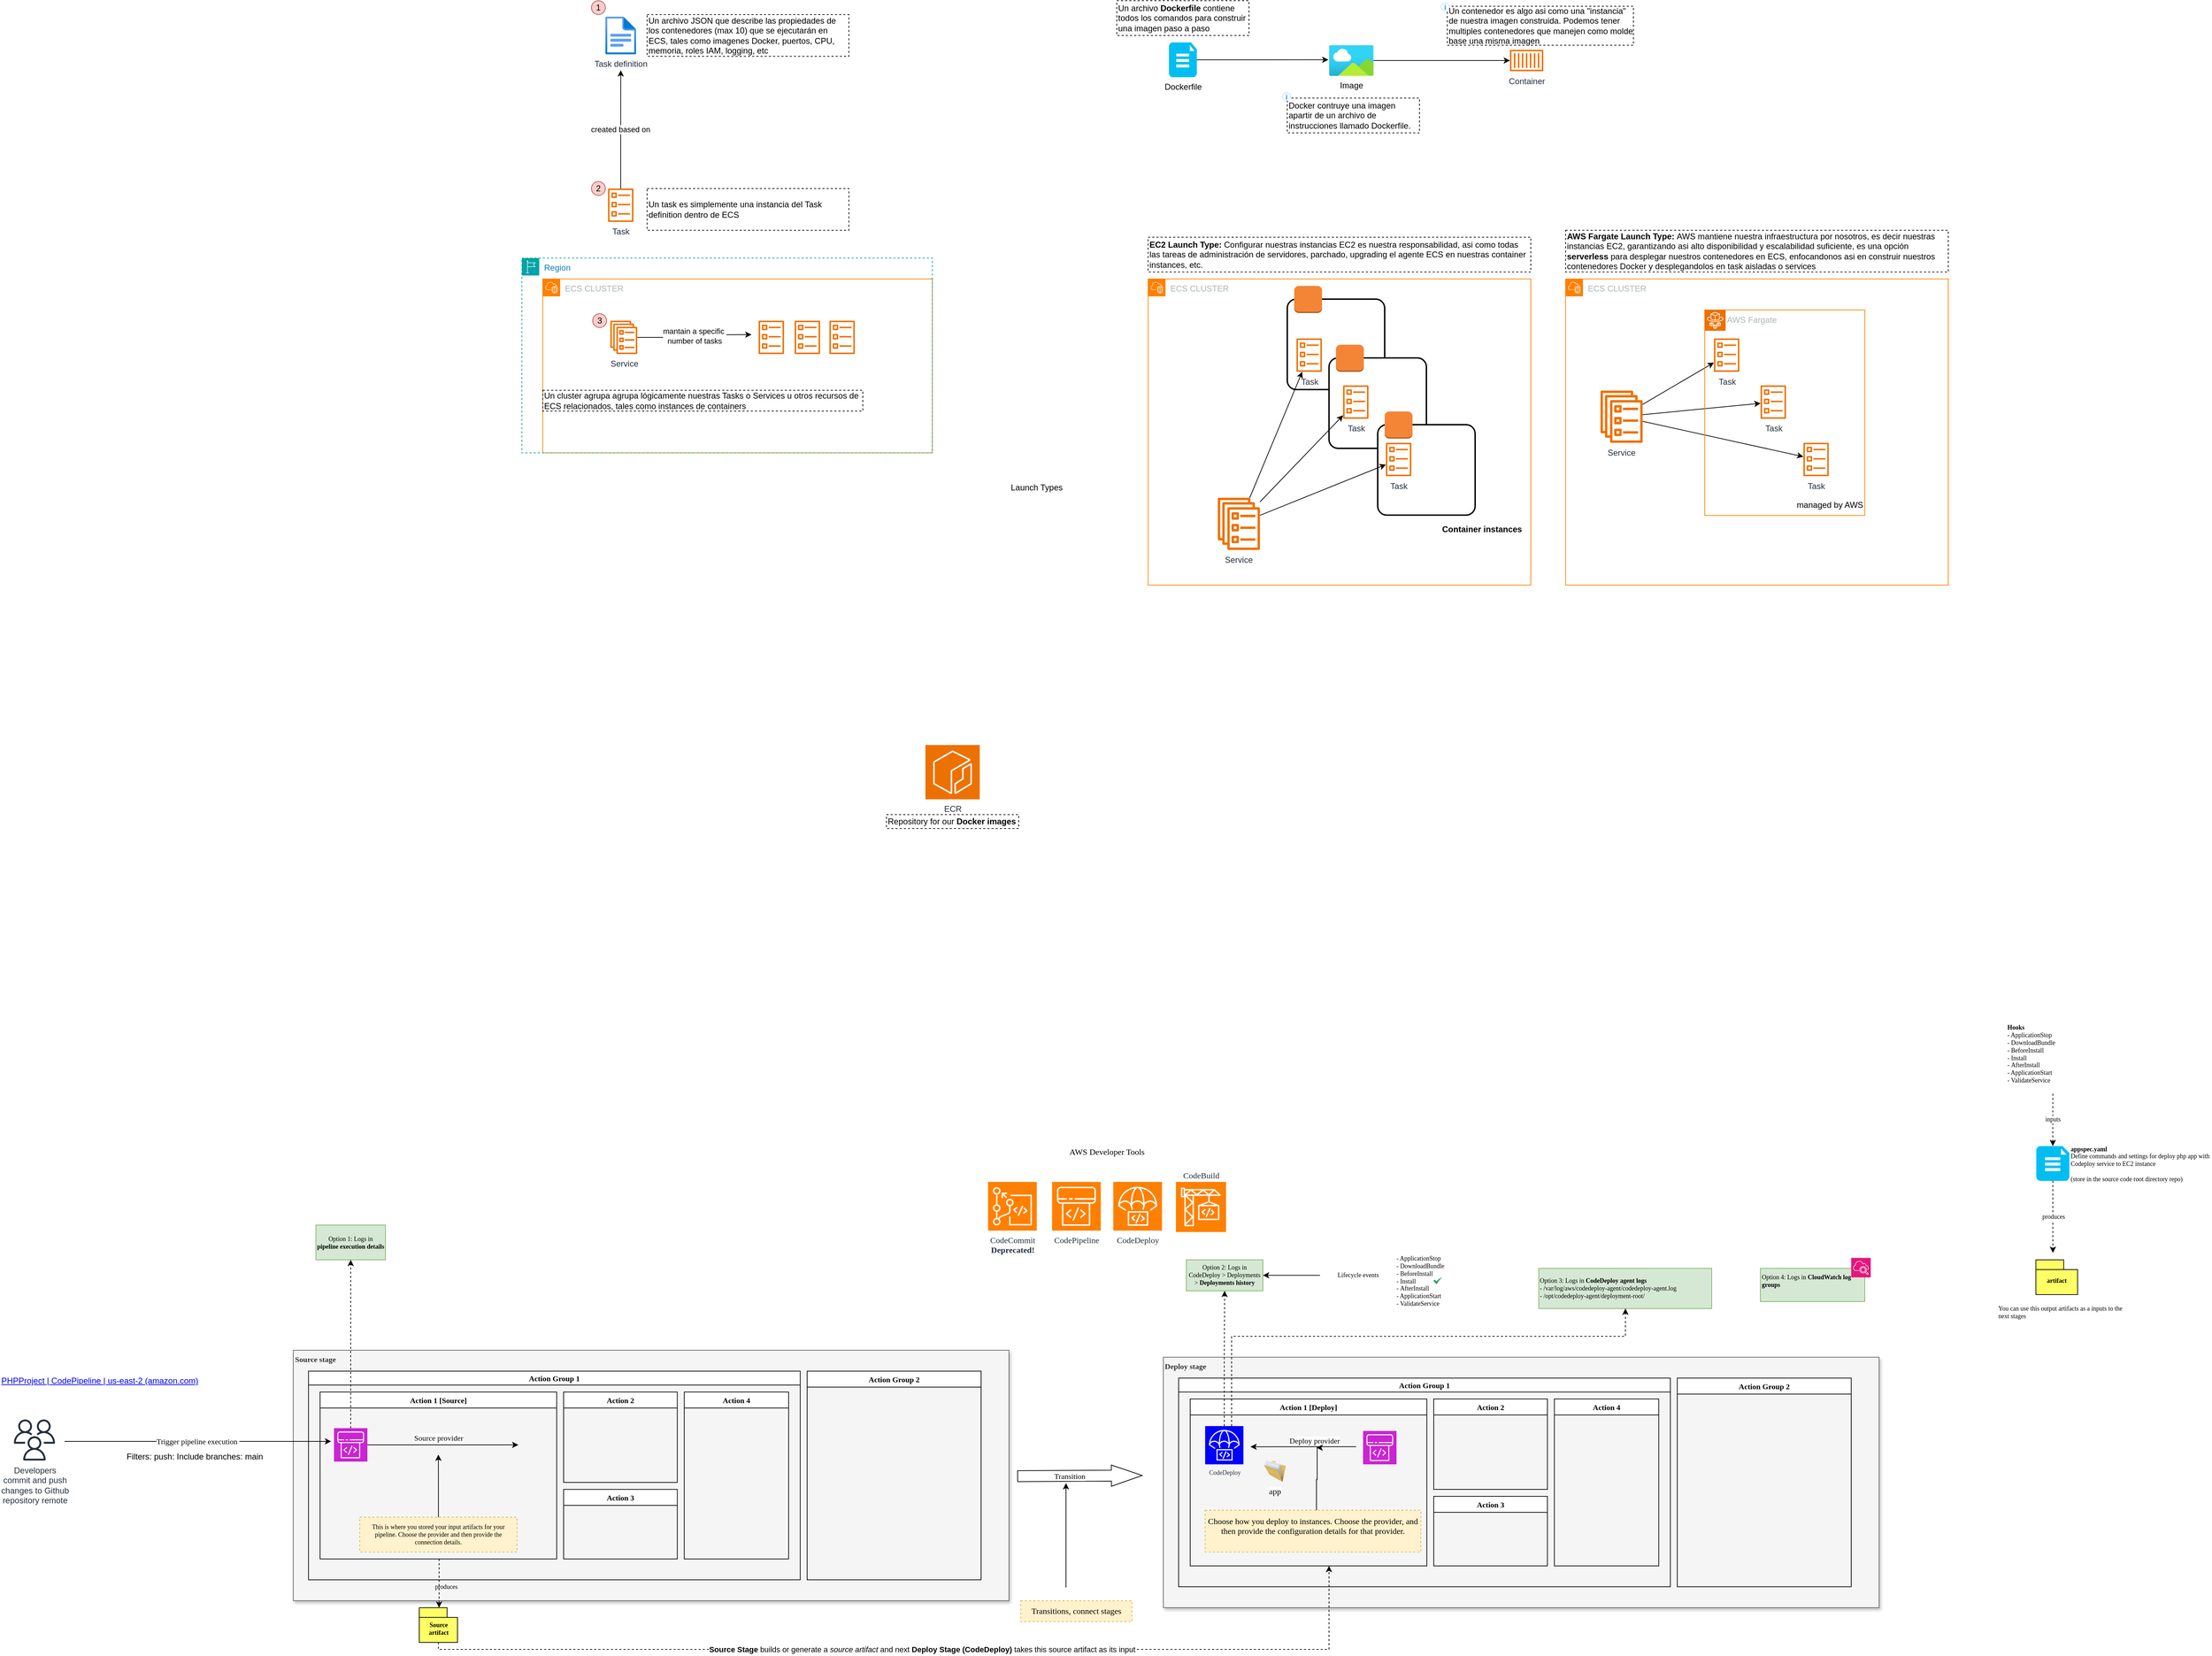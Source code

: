 <mxfile version="24.7.17">
  <diagram name="Page-1" id="g8BFMvQkJYYf2HMKxNgg">
    <mxGraphModel dx="4207" dy="1270" grid="1" gridSize="10" guides="1" tooltips="1" connect="1" arrows="1" fold="1" page="1" pageScale="1" pageWidth="850" pageHeight="1100" math="0" shadow="0">
      <root>
        <mxCell id="0" />
        <mxCell id="1" parent="0" />
        <mxCell id="euQZXy2oWvaSn2GUDJ0l-6" value="created based on&amp;nbsp;" style="edgeStyle=orthogonalEdgeStyle;rounded=0;orthogonalLoop=1;jettySize=auto;html=1;" parent="1" source="euQZXy2oWvaSn2GUDJ0l-1" edge="1">
          <mxGeometry relative="1" as="geometry">
            <mxPoint x="102.11" y="140" as="targetPoint" />
          </mxGeometry>
        </mxCell>
        <mxCell id="euQZXy2oWvaSn2GUDJ0l-1" value="Task" style="sketch=0;outlineConnect=0;fontColor=#232F3E;gradientColor=none;fillColor=#ED7100;strokeColor=none;dashed=0;verticalLabelPosition=bottom;verticalAlign=top;align=center;html=1;fontSize=12;fontStyle=0;aspect=fixed;pointerEvents=1;shape=mxgraph.aws4.ecs_task;" parent="1" vertex="1">
          <mxGeometry x="83.61" y="310" width="37" height="48" as="geometry" />
        </mxCell>
        <mxCell id="euQZXy2oWvaSn2GUDJ0l-2" value="1" style="ellipse;whiteSpace=wrap;html=1;aspect=fixed;fillColor=#f8cecc;strokeColor=#b85450;" parent="1" vertex="1">
          <mxGeometry x="60" y="40" width="20" height="20" as="geometry" />
        </mxCell>
        <mxCell id="euQZXy2oWvaSn2GUDJ0l-4" value="Un archivo JSON que describe las propiedades de los contenedores (max 10) que se ejecutarán en ECS, tales como imagenes Docker, puertos, CPU, memoria, roles IAM, logging, etc" style="text;html=1;align=left;verticalAlign=middle;whiteSpace=wrap;rounded=0;strokeColor=default;dashed=1;" parent="1" vertex="1">
          <mxGeometry x="140" y="60" width="290" height="60" as="geometry" />
        </mxCell>
        <mxCell id="euQZXy2oWvaSn2GUDJ0l-5" value="&lt;span style=&quot;color: rgb(35, 47, 62); background-color: rgb(251, 251, 251);&quot;&gt;Task definition&lt;/span&gt;" style="image;aspect=fixed;html=1;points=[];align=center;fontSize=12;image=img/lib/azure2/general/File.svg;" parent="1" vertex="1">
          <mxGeometry x="80" y="62.75" width="44.23" height="54.5" as="geometry" />
        </mxCell>
        <mxCell id="euQZXy2oWvaSn2GUDJ0l-7" value="Un task es simplemente una instancia del Task definition dentro de ECS" style="text;html=1;align=left;verticalAlign=middle;whiteSpace=wrap;rounded=0;strokeColor=default;dashed=1;" parent="1" vertex="1">
          <mxGeometry x="140" y="310" width="290" height="60" as="geometry" />
        </mxCell>
        <mxCell id="euQZXy2oWvaSn2GUDJ0l-8" value="2" style="ellipse;whiteSpace=wrap;html=1;aspect=fixed;fillColor=#f8cecc;strokeColor=#b85450;" parent="1" vertex="1">
          <mxGeometry x="60" y="300" width="20" height="20" as="geometry" />
        </mxCell>
        <mxCell id="euQZXy2oWvaSn2GUDJ0l-10" value="mantain a specific&amp;nbsp;&lt;div&gt;number of tasks&lt;/div&gt;" style="edgeStyle=orthogonalEdgeStyle;rounded=0;orthogonalLoop=1;jettySize=auto;html=1;" parent="1" source="euQZXy2oWvaSn2GUDJ0l-9" edge="1">
          <mxGeometry relative="1" as="geometry">
            <mxPoint x="290" y="520" as="targetPoint" />
          </mxGeometry>
        </mxCell>
        <mxCell id="euQZXy2oWvaSn2GUDJ0l-9" value="Service" style="sketch=0;outlineConnect=0;fontColor=#232F3E;gradientColor=none;fillColor=#ED7100;strokeColor=none;dashed=0;verticalLabelPosition=bottom;verticalAlign=top;align=center;html=1;fontSize=12;fontStyle=0;aspect=fixed;pointerEvents=1;shape=mxgraph.aws4.ecs_service;" parent="1" vertex="1">
          <mxGeometry x="87" y="500" width="39" height="48" as="geometry" />
        </mxCell>
        <mxCell id="euQZXy2oWvaSn2GUDJ0l-12" value="3" style="ellipse;whiteSpace=wrap;html=1;aspect=fixed;fillColor=#f8cecc;strokeColor=#b85450;" parent="1" vertex="1">
          <mxGeometry x="61.77" y="490" width="20" height="20" as="geometry" />
        </mxCell>
        <mxCell id="euQZXy2oWvaSn2GUDJ0l-13" value="" style="sketch=0;outlineConnect=0;fontColor=#232F3E;gradientColor=none;fillColor=#ED7100;strokeColor=none;dashed=0;verticalLabelPosition=bottom;verticalAlign=top;align=center;html=1;fontSize=12;fontStyle=0;aspect=fixed;pointerEvents=1;shape=mxgraph.aws4.ecs_task;" parent="1" vertex="1">
          <mxGeometry x="300" y="500" width="37" height="48" as="geometry" />
        </mxCell>
        <mxCell id="euQZXy2oWvaSn2GUDJ0l-14" value="" style="sketch=0;outlineConnect=0;fontColor=#232F3E;gradientColor=none;fillColor=#ED7100;strokeColor=none;dashed=0;verticalLabelPosition=bottom;verticalAlign=top;align=center;html=1;fontSize=12;fontStyle=0;aspect=fixed;pointerEvents=1;shape=mxgraph.aws4.ecs_task;" parent="1" vertex="1">
          <mxGeometry x="351.77" y="500" width="37" height="48" as="geometry" />
        </mxCell>
        <mxCell id="euQZXy2oWvaSn2GUDJ0l-15" value="" style="sketch=0;outlineConnect=0;fontColor=#232F3E;gradientColor=none;fillColor=#ED7100;strokeColor=none;dashed=0;verticalLabelPosition=bottom;verticalAlign=top;align=center;html=1;fontSize=12;fontStyle=0;aspect=fixed;pointerEvents=1;shape=mxgraph.aws4.ecs_task;" parent="1" vertex="1">
          <mxGeometry x="401.77" y="500" width="37" height="48" as="geometry" />
        </mxCell>
        <mxCell id="euQZXy2oWvaSn2GUDJ0l-16" value="ECS CLUSTER" style="points=[[0,0],[0.25,0],[0.5,0],[0.75,0],[1,0],[1,0.25],[1,0.5],[1,0.75],[1,1],[0.75,1],[0.5,1],[0.25,1],[0,1],[0,0.75],[0,0.5],[0,0.25]];outlineConnect=0;gradientColor=none;html=1;whiteSpace=wrap;fontSize=12;fontStyle=0;container=1;pointerEvents=0;collapsible=0;recursiveResize=0;shape=mxgraph.aws4.group;grIcon=mxgraph.aws4.group_vpc2;strokeColor=#FF8000;fillColor=none;verticalAlign=top;align=left;spacingLeft=30;fontColor=#AAB7B8;dashed=0;" parent="1" vertex="1">
          <mxGeometry x="-10" y="440" width="560" height="250" as="geometry" />
        </mxCell>
        <mxCell id="euQZXy2oWvaSn2GUDJ0l-18" value="Region" style="points=[[0,0],[0.25,0],[0.5,0],[0.75,0],[1,0],[1,0.25],[1,0.5],[1,0.75],[1,1],[0.75,1],[0.5,1],[0.25,1],[0,1],[0,0.75],[0,0.5],[0,0.25]];outlineConnect=0;gradientColor=none;html=1;whiteSpace=wrap;fontSize=12;fontStyle=0;container=1;pointerEvents=0;collapsible=0;recursiveResize=0;shape=mxgraph.aws4.group;grIcon=mxgraph.aws4.group_region;strokeColor=#00A4A6;fillColor=none;verticalAlign=top;align=left;spacingLeft=30;fontColor=#147EBA;dashed=1;" parent="euQZXy2oWvaSn2GUDJ0l-16" vertex="1">
          <mxGeometry x="-30" y="-30" width="590" height="280" as="geometry" />
        </mxCell>
        <mxCell id="euQZXy2oWvaSn2GUDJ0l-17" value="Un cluster agrupa agrupa lógicamente nuestras Tasks o Services u otros recursos de ECS relacionados, tales como instances de containers&amp;nbsp;" style="text;html=1;align=left;verticalAlign=middle;whiteSpace=wrap;rounded=0;strokeColor=default;dashed=1;" parent="1" vertex="1">
          <mxGeometry x="-10" y="600" width="460" height="30" as="geometry" />
        </mxCell>
        <mxCell id="euQZXy2oWvaSn2GUDJ0l-19" value="Launch Types" style="text;html=1;align=center;verticalAlign=middle;whiteSpace=wrap;rounded=0;" parent="1" vertex="1">
          <mxGeometry x="660" y="730" width="80" height="20" as="geometry" />
        </mxCell>
        <mxCell id="euQZXy2oWvaSn2GUDJ0l-22" value="ECS CLUSTER" style="points=[[0,0],[0.25,0],[0.5,0],[0.75,0],[1,0],[1,0.25],[1,0.5],[1,0.75],[1,1],[0.75,1],[0.5,1],[0.25,1],[0,1],[0,0.75],[0,0.5],[0,0.25]];outlineConnect=0;gradientColor=none;html=1;whiteSpace=wrap;fontSize=12;fontStyle=0;container=1;pointerEvents=0;collapsible=0;recursiveResize=0;shape=mxgraph.aws4.group;grIcon=mxgraph.aws4.group_vpc2;strokeColor=#FF8000;fillColor=none;verticalAlign=top;align=left;spacingLeft=30;fontColor=#AAB7B8;dashed=0;" parent="1" vertex="1">
          <mxGeometry x="860" y="440" width="550" height="440" as="geometry" />
        </mxCell>
        <mxCell id="euQZXy2oWvaSn2GUDJ0l-24" value="Service" style="sketch=0;outlineConnect=0;fontColor=#232F3E;gradientColor=none;fillColor=#ED7100;strokeColor=none;dashed=0;verticalLabelPosition=bottom;verticalAlign=top;align=center;html=1;fontSize=12;fontStyle=0;aspect=fixed;pointerEvents=1;shape=mxgraph.aws4.ecs_service;" parent="euQZXy2oWvaSn2GUDJ0l-22" vertex="1">
          <mxGeometry x="100" y="314.5" width="60.94" height="75" as="geometry" />
        </mxCell>
        <mxCell id="euQZXy2oWvaSn2GUDJ0l-25" value="" style="rounded=1;arcSize=10;dashed=0;fillColor=default;gradientColor=none;strokeWidth=2;" parent="euQZXy2oWvaSn2GUDJ0l-22" vertex="1">
          <mxGeometry x="200" y="29" width="140" height="130" as="geometry" />
        </mxCell>
        <mxCell id="euQZXy2oWvaSn2GUDJ0l-26" value="" style="dashed=0;html=1;shape=mxgraph.aws3.instance;fillColor=#F58536;gradientColor=none;dashed=0;" parent="euQZXy2oWvaSn2GUDJ0l-22" vertex="1">
          <mxGeometry x="210" y="10" width="40" height="39" as="geometry" />
        </mxCell>
        <mxCell id="euQZXy2oWvaSn2GUDJ0l-27" value="Task" style="sketch=0;outlineConnect=0;fontColor=#232F3E;gradientColor=none;fillColor=#ED7100;strokeColor=none;dashed=0;verticalLabelPosition=bottom;verticalAlign=top;align=center;html=1;fontSize=12;fontStyle=0;aspect=fixed;pointerEvents=1;shape=mxgraph.aws4.ecs_task;" parent="euQZXy2oWvaSn2GUDJ0l-22" vertex="1">
          <mxGeometry x="213" y="85.5" width="37" height="48" as="geometry" />
        </mxCell>
        <mxCell id="euQZXy2oWvaSn2GUDJ0l-35" style="rounded=0;orthogonalLoop=1;jettySize=auto;html=1;" parent="euQZXy2oWvaSn2GUDJ0l-22" source="euQZXy2oWvaSn2GUDJ0l-24" target="euQZXy2oWvaSn2GUDJ0l-27" edge="1">
          <mxGeometry relative="1" as="geometry" />
        </mxCell>
        <mxCell id="euQZXy2oWvaSn2GUDJ0l-39" value="Container instances" style="text;html=1;align=center;verticalAlign=middle;whiteSpace=wrap;rounded=0;fontStyle=1" parent="euQZXy2oWvaSn2GUDJ0l-22" vertex="1">
          <mxGeometry x="415" y="350" width="130" height="20" as="geometry" />
        </mxCell>
        <mxCell id="euQZXy2oWvaSn2GUDJ0l-29" value="" style="rounded=1;arcSize=10;dashed=0;fillColor=default;gradientColor=none;strokeWidth=2;" parent="euQZXy2oWvaSn2GUDJ0l-22" vertex="1">
          <mxGeometry x="260" y="113.5" width="140" height="130" as="geometry" />
        </mxCell>
        <mxCell id="euQZXy2oWvaSn2GUDJ0l-30" value="" style="dashed=0;html=1;shape=mxgraph.aws3.instance;fillColor=#F58536;gradientColor=none;dashed=0;" parent="euQZXy2oWvaSn2GUDJ0l-22" vertex="1">
          <mxGeometry x="270" y="94.5" width="40" height="39" as="geometry" />
        </mxCell>
        <mxCell id="euQZXy2oWvaSn2GUDJ0l-31" value="Task" style="sketch=0;outlineConnect=0;fontColor=#232F3E;gradientColor=none;fillColor=#ED7100;strokeColor=none;dashed=0;verticalLabelPosition=bottom;verticalAlign=top;align=center;html=1;fontSize=12;fontStyle=0;aspect=fixed;pointerEvents=1;shape=mxgraph.aws4.ecs_task;" parent="euQZXy2oWvaSn2GUDJ0l-22" vertex="1">
          <mxGeometry x="280" y="153" width="37" height="48" as="geometry" />
        </mxCell>
        <mxCell id="euQZXy2oWvaSn2GUDJ0l-36" style="rounded=0;orthogonalLoop=1;jettySize=auto;html=1;" parent="euQZXy2oWvaSn2GUDJ0l-22" source="euQZXy2oWvaSn2GUDJ0l-24" target="euQZXy2oWvaSn2GUDJ0l-31" edge="1">
          <mxGeometry relative="1" as="geometry" />
        </mxCell>
        <mxCell id="euQZXy2oWvaSn2GUDJ0l-32" value="" style="rounded=1;arcSize=10;dashed=0;fillColor=default;gradientColor=none;strokeWidth=2;" parent="euQZXy2oWvaSn2GUDJ0l-22" vertex="1">
          <mxGeometry x="330" y="209.5" width="140" height="130" as="geometry" />
        </mxCell>
        <mxCell id="euQZXy2oWvaSn2GUDJ0l-33" value="" style="dashed=0;html=1;shape=mxgraph.aws3.instance;fillColor=#F58536;gradientColor=none;dashed=0;" parent="euQZXy2oWvaSn2GUDJ0l-22" vertex="1">
          <mxGeometry x="340" y="190.5" width="40" height="39" as="geometry" />
        </mxCell>
        <mxCell id="euQZXy2oWvaSn2GUDJ0l-34" value="Task" style="sketch=0;outlineConnect=0;fontColor=#232F3E;gradientColor=none;fillColor=#ED7100;strokeColor=none;dashed=0;verticalLabelPosition=bottom;verticalAlign=top;align=center;html=1;fontSize=12;fontStyle=0;aspect=fixed;pointerEvents=1;shape=mxgraph.aws4.ecs_task;" parent="euQZXy2oWvaSn2GUDJ0l-22" vertex="1">
          <mxGeometry x="341.5" y="235.5" width="37" height="48" as="geometry" />
        </mxCell>
        <mxCell id="euQZXy2oWvaSn2GUDJ0l-37" style="rounded=0;orthogonalLoop=1;jettySize=auto;html=1;" parent="euQZXy2oWvaSn2GUDJ0l-22" source="euQZXy2oWvaSn2GUDJ0l-24" target="euQZXy2oWvaSn2GUDJ0l-34" edge="1">
          <mxGeometry relative="1" as="geometry" />
        </mxCell>
        <mxCell id="euQZXy2oWvaSn2GUDJ0l-38" value="&lt;b&gt;EC2 Launch Type:&lt;/b&gt; Configurar nuestras instancias EC2 es nuestra responsabilidad, asi como todas las tareas de administración de servidores, parchado, upgrading el agente ECS en nuestras container instances, etc." style="text;html=1;align=left;verticalAlign=middle;whiteSpace=wrap;rounded=0;strokeColor=default;dashed=1;" parent="1" vertex="1">
          <mxGeometry x="860" y="380" width="550" height="50" as="geometry" />
        </mxCell>
        <mxCell id="euQZXy2oWvaSn2GUDJ0l-40" value="&lt;b&gt;AWS Fargate Launch Type:&lt;/b&gt;&amp;nbsp;AWS mantiene nuestra infraestructura por nosotros, es decir nuestras instancias EC2, garantizando asi alto disponibilidad y escalabilidad suficiente, es una opción &lt;b&gt;serverless &lt;/b&gt;para desplegar nuestros contenedores en ECS, enfocandonos asi en construir nuestros contenedores Docker y desplegandolos en task aisladas o services" style="text;html=1;align=left;verticalAlign=middle;whiteSpace=wrap;rounded=0;strokeColor=default;dashed=1;" parent="1" vertex="1">
          <mxGeometry x="1460" y="370" width="550" height="60" as="geometry" />
        </mxCell>
        <mxCell id="euQZXy2oWvaSn2GUDJ0l-41" value="ECS CLUSTER" style="points=[[0,0],[0.25,0],[0.5,0],[0.75,0],[1,0],[1,0.25],[1,0.5],[1,0.75],[1,1],[0.75,1],[0.5,1],[0.25,1],[0,1],[0,0.75],[0,0.5],[0,0.25]];outlineConnect=0;gradientColor=none;html=1;whiteSpace=wrap;fontSize=12;fontStyle=0;container=1;pointerEvents=0;collapsible=0;recursiveResize=0;shape=mxgraph.aws4.group;grIcon=mxgraph.aws4.group_vpc2;strokeColor=#FF8000;fillColor=none;verticalAlign=top;align=left;spacingLeft=30;fontColor=#AAB7B8;dashed=0;" parent="1" vertex="1">
          <mxGeometry x="1460" y="440" width="550" height="440" as="geometry" />
        </mxCell>
        <mxCell id="euQZXy2oWvaSn2GUDJ0l-42" value="Service" style="sketch=0;outlineConnect=0;fontColor=#232F3E;gradientColor=none;fillColor=#ED7100;strokeColor=none;dashed=0;verticalLabelPosition=bottom;verticalAlign=top;align=center;html=1;fontSize=12;fontStyle=0;aspect=fixed;pointerEvents=1;shape=mxgraph.aws4.ecs_service;" parent="euQZXy2oWvaSn2GUDJ0l-41" vertex="1">
          <mxGeometry x="50" y="160.5" width="60.94" height="75" as="geometry" />
        </mxCell>
        <mxCell id="euQZXy2oWvaSn2GUDJ0l-45" value="Task" style="sketch=0;outlineConnect=0;fontColor=#232F3E;gradientColor=none;fillColor=#ED7100;strokeColor=none;dashed=0;verticalLabelPosition=bottom;verticalAlign=top;align=center;html=1;fontSize=12;fontStyle=0;aspect=fixed;pointerEvents=1;shape=mxgraph.aws4.ecs_task;" parent="euQZXy2oWvaSn2GUDJ0l-41" vertex="1">
          <mxGeometry x="213" y="85.5" width="37" height="48" as="geometry" />
        </mxCell>
        <mxCell id="euQZXy2oWvaSn2GUDJ0l-46" style="rounded=0;orthogonalLoop=1;jettySize=auto;html=1;" parent="euQZXy2oWvaSn2GUDJ0l-41" source="euQZXy2oWvaSn2GUDJ0l-42" target="euQZXy2oWvaSn2GUDJ0l-45" edge="1">
          <mxGeometry relative="1" as="geometry" />
        </mxCell>
        <mxCell id="euQZXy2oWvaSn2GUDJ0l-50" value="Task" style="sketch=0;outlineConnect=0;fontColor=#232F3E;gradientColor=none;fillColor=#ED7100;strokeColor=none;dashed=0;verticalLabelPosition=bottom;verticalAlign=top;align=center;html=1;fontSize=12;fontStyle=0;aspect=fixed;pointerEvents=1;shape=mxgraph.aws4.ecs_task;" parent="euQZXy2oWvaSn2GUDJ0l-41" vertex="1">
          <mxGeometry x="280" y="153" width="37" height="48" as="geometry" />
        </mxCell>
        <mxCell id="euQZXy2oWvaSn2GUDJ0l-51" style="rounded=0;orthogonalLoop=1;jettySize=auto;html=1;" parent="euQZXy2oWvaSn2GUDJ0l-41" source="euQZXy2oWvaSn2GUDJ0l-42" target="euQZXy2oWvaSn2GUDJ0l-50" edge="1">
          <mxGeometry relative="1" as="geometry" />
        </mxCell>
        <mxCell id="euQZXy2oWvaSn2GUDJ0l-54" value="Task" style="sketch=0;outlineConnect=0;fontColor=#232F3E;gradientColor=none;fillColor=#ED7100;strokeColor=none;dashed=0;verticalLabelPosition=bottom;verticalAlign=top;align=center;html=1;fontSize=12;fontStyle=0;aspect=fixed;pointerEvents=1;shape=mxgraph.aws4.ecs_task;" parent="euQZXy2oWvaSn2GUDJ0l-41" vertex="1">
          <mxGeometry x="341.5" y="235.5" width="37" height="48" as="geometry" />
        </mxCell>
        <mxCell id="euQZXy2oWvaSn2GUDJ0l-55" style="rounded=0;orthogonalLoop=1;jettySize=auto;html=1;" parent="euQZXy2oWvaSn2GUDJ0l-41" source="euQZXy2oWvaSn2GUDJ0l-42" target="euQZXy2oWvaSn2GUDJ0l-54" edge="1">
          <mxGeometry relative="1" as="geometry" />
        </mxCell>
        <mxCell id="euQZXy2oWvaSn2GUDJ0l-56" value="AWS Fargate" style="sketch=0;outlineConnect=0;gradientColor=none;html=1;whiteSpace=wrap;fontSize=12;fontStyle=0;shape=mxgraph.aws4.group;grIcon=mxgraph.aws4.group_aws_cloud;strokeColor=#FF8000;fillColor=none;verticalAlign=top;align=left;spacingLeft=30;fontColor=#AAB7B8;dashed=0;" parent="euQZXy2oWvaSn2GUDJ0l-41" vertex="1">
          <mxGeometry x="200" y="44.5" width="230" height="295.5" as="geometry" />
        </mxCell>
        <mxCell id="euQZXy2oWvaSn2GUDJ0l-57" value="" style="sketch=0;points=[[0,0,0],[0.25,0,0],[0.5,0,0],[0.75,0,0],[1,0,0],[0,1,0],[0.25,1,0],[0.5,1,0],[0.75,1,0],[1,1,0],[0,0.25,0],[0,0.5,0],[0,0.75,0],[1,0.25,0],[1,0.5,0],[1,0.75,0]];outlineConnect=0;fontColor=#232F3E;fillColor=#ED7100;strokeColor=#ffffff;dashed=0;verticalLabelPosition=bottom;verticalAlign=top;align=center;html=1;fontSize=12;fontStyle=0;aspect=fixed;shape=mxgraph.aws4.resourceIcon;resIcon=mxgraph.aws4.fargate;" parent="euQZXy2oWvaSn2GUDJ0l-41" vertex="1">
          <mxGeometry x="200" y="44.5" width="30" height="30" as="geometry" />
        </mxCell>
        <mxCell id="euQZXy2oWvaSn2GUDJ0l-58" value="managed by AWS" style="text;html=1;align=center;verticalAlign=middle;whiteSpace=wrap;rounded=0;" parent="euQZXy2oWvaSn2GUDJ0l-41" vertex="1">
          <mxGeometry x="330" y="310" width="100" height="30" as="geometry" />
        </mxCell>
        <mxCell id="euQZXy2oWvaSn2GUDJ0l-61" style="edgeStyle=orthogonalEdgeStyle;rounded=0;orthogonalLoop=1;jettySize=auto;html=1;entryX=-0.014;entryY=0.475;entryDx=0;entryDy=0;entryPerimeter=0;" parent="1" source="euQZXy2oWvaSn2GUDJ0l-60" target="euQZXy2oWvaSn2GUDJ0l-62" edge="1">
          <mxGeometry relative="1" as="geometry">
            <mxPoint x="1050" y="125" as="targetPoint" />
          </mxGeometry>
        </mxCell>
        <mxCell id="euQZXy2oWvaSn2GUDJ0l-60" value="Dockerfile" style="verticalLabelPosition=bottom;html=1;verticalAlign=top;align=center;strokeColor=none;fillColor=#00BEF2;shape=mxgraph.azure.file_2;pointerEvents=1;" parent="1" vertex="1">
          <mxGeometry x="890" y="100" width="40" height="50" as="geometry" />
        </mxCell>
        <mxCell id="euQZXy2oWvaSn2GUDJ0l-64" style="edgeStyle=orthogonalEdgeStyle;rounded=0;orthogonalLoop=1;jettySize=auto;html=1;" parent="1" source="euQZXy2oWvaSn2GUDJ0l-62" target="euQZXy2oWvaSn2GUDJ0l-63" edge="1">
          <mxGeometry relative="1" as="geometry" />
        </mxCell>
        <mxCell id="euQZXy2oWvaSn2GUDJ0l-62" value="Image" style="image;aspect=fixed;html=1;points=[];align=center;fontSize=12;image=img/lib/azure2/general/Image.svg;" parent="1" vertex="1">
          <mxGeometry x="1120" y="104" width="64" height="44" as="geometry" />
        </mxCell>
        <mxCell id="euQZXy2oWvaSn2GUDJ0l-63" value="Container" style="sketch=0;outlineConnect=0;fontColor=#232F3E;gradientColor=none;fillColor=#ED7100;strokeColor=none;dashed=0;verticalLabelPosition=bottom;verticalAlign=top;align=center;html=1;fontSize=12;fontStyle=0;aspect=fixed;pointerEvents=1;shape=mxgraph.aws4.container_1;" parent="1" vertex="1">
          <mxGeometry x="1380" y="110.5" width="48" height="31" as="geometry" />
        </mxCell>
        <mxCell id="euQZXy2oWvaSn2GUDJ0l-65" value="&lt;span&gt;Docker contruye una imagen apartir de un archivo de instrucciones llamado Dockerfile.&lt;/span&gt;" style="text;html=1;align=left;verticalAlign=middle;whiteSpace=wrap;rounded=0;strokeColor=default;dashed=1;fontStyle=0" parent="1" vertex="1">
          <mxGeometry x="1060" y="180" width="190" height="50" as="geometry" />
        </mxCell>
        <mxCell id="euQZXy2oWvaSn2GUDJ0l-66" value="Un archivo &lt;b&gt;Dockerfile &lt;/b&gt;contiene todos los comandos para construir una imagen paso a paso" style="text;html=1;align=left;verticalAlign=middle;whiteSpace=wrap;rounded=0;strokeColor=default;dashed=1;fontStyle=0" parent="1" vertex="1">
          <mxGeometry x="815" y="40" width="190" height="50" as="geometry" />
        </mxCell>
        <mxCell id="euQZXy2oWvaSn2GUDJ0l-67" value="" style="html=1;verticalLabelPosition=bottom;labelBackgroundColor=#ffffff;verticalAlign=top;shadow=0;dashed=0;strokeWidth=2;shape=mxgraph.ios7.misc.info;strokeColor=#0080f0;sketch=0;" parent="1" vertex="1">
          <mxGeometry x="1053" y="172" width="12" height="12" as="geometry" />
        </mxCell>
        <mxCell id="euQZXy2oWvaSn2GUDJ0l-68" value="&lt;span&gt;Un contenedor es algo asi como una &quot;instancia&quot; de nuestra imagen construida. Podemos tener multiples contenedores que manejen como molde base una misma imagen&lt;/span&gt;" style="text;html=1;align=left;verticalAlign=middle;whiteSpace=wrap;rounded=0;strokeColor=default;dashed=1;fontStyle=0" parent="1" vertex="1">
          <mxGeometry x="1290" y="48" width="267.5" height="56" as="geometry" />
        </mxCell>
        <mxCell id="euQZXy2oWvaSn2GUDJ0l-69" value="" style="html=1;verticalLabelPosition=bottom;labelBackgroundColor=#ffffff;verticalAlign=top;shadow=0;dashed=0;strokeWidth=2;shape=mxgraph.ios7.misc.info;strokeColor=#0080f0;sketch=0;" parent="1" vertex="1">
          <mxGeometry x="1281" y="43" width="12" height="12" as="geometry" />
        </mxCell>
        <mxCell id="hOGlAYSt-k7kGsrkHxPk-1" value="ECR" style="sketch=0;points=[[0,0,0],[0.25,0,0],[0.5,0,0],[0.75,0,0],[1,0,0],[0,1,0],[0.25,1,0],[0.5,1,0],[0.75,1,0],[1,1,0],[0,0.25,0],[0,0.5,0],[0,0.75,0],[1,0.25,0],[1,0.5,0],[1,0.75,0]];outlineConnect=0;fontColor=#232F3E;fillColor=#ED7100;strokeColor=#ffffff;dashed=0;verticalLabelPosition=bottom;verticalAlign=top;align=center;html=1;fontSize=12;fontStyle=0;aspect=fixed;shape=mxgraph.aws4.resourceIcon;resIcon=mxgraph.aws4.ecr;" vertex="1" parent="1">
          <mxGeometry x="540" y="1110" width="78" height="78" as="geometry" />
        </mxCell>
        <mxCell id="hOGlAYSt-k7kGsrkHxPk-2" value="Repository for our &lt;b&gt;Docker images&lt;/b&gt;" style="text;html=1;align=left;verticalAlign=middle;whiteSpace=wrap;rounded=0;strokeColor=default;dashed=1;fontStyle=0" vertex="1" parent="1">
          <mxGeometry x="484" y="1210" width="190" height="20" as="geometry" />
        </mxCell>
        <mxCell id="hOGlAYSt-k7kGsrkHxPk-3" value="&lt;b style=&quot;font-size: 11px;&quot;&gt;Source stage&lt;/b&gt;" style="rounded=0;whiteSpace=wrap;html=1;fillColor=#f5f5f5;verticalAlign=top;align=left;shadow=1;fontColor=#333333;strokeColor=#666666;fontFamily=Roboto Mono;fontSource=https%3A%2F%2Ffonts.googleapis.com%2Fcss%3Ffamily%3DRoboto%2BMono;fontSize=11;" vertex="1" parent="1">
          <mxGeometry x="-368.5" y="1980" width="1028.5" height="360" as="geometry" />
        </mxCell>
        <mxCell id="hOGlAYSt-k7kGsrkHxPk-4" value="Transition" style="shape=flexArrow;endArrow=classic;html=1;rounded=0;endWidth=13.684;endSize=14.414;width=15.789;fontFamily=Roboto Mono;fontSource=https%3A%2F%2Ffonts.googleapis.com%2Fcss%3Ffamily%3DRoboto%2BMono;" edge="1" parent="1">
          <mxGeometry x="-0.167" width="50" height="50" relative="1" as="geometry">
            <mxPoint x="672" y="2161" as="sourcePoint" />
            <mxPoint x="852" y="2160" as="targetPoint" />
            <mxPoint as="offset" />
          </mxGeometry>
        </mxCell>
        <mxCell id="hOGlAYSt-k7kGsrkHxPk-5" style="edgeStyle=orthogonalEdgeStyle;rounded=0;orthogonalLoop=1;jettySize=auto;html=1;fontFamily=Roboto Mono;fontSource=https%3A%2F%2Ffonts.googleapis.com%2Fcss%3Ffamily%3DRoboto%2BMono;" edge="1" parent="1">
          <mxGeometry relative="1" as="geometry">
            <mxPoint x="742" y="2171" as="targetPoint" />
            <mxPoint x="742" y="2321" as="sourcePoint" />
          </mxGeometry>
        </mxCell>
        <mxCell id="hOGlAYSt-k7kGsrkHxPk-6" value="&lt;div&gt;Transitions, connect stages&lt;/div&gt;" style="text;html=1;align=center;verticalAlign=middle;whiteSpace=wrap;rounded=0;strokeColor=#d6b656;dashed=1;fillColor=#fff2cc;fontFamily=Roboto Mono;fontSource=https%3A%2F%2Ffonts.googleapis.com%2Fcss%3Ffamily%3DRoboto%2BMono;" vertex="1" parent="1">
          <mxGeometry x="677" y="2340" width="160" height="30" as="geometry" />
        </mxCell>
        <mxCell id="hOGlAYSt-k7kGsrkHxPk-7" value="Trigger pipeline execution&amp;nbsp;" style="edgeStyle=orthogonalEdgeStyle;rounded=0;orthogonalLoop=1;jettySize=auto;html=1;fontFamily=Roboto Mono;fontSource=https%3A%2F%2Ffonts.googleapis.com%2Fcss%3Ffamily%3DRoboto%2BMono;" edge="1" parent="1">
          <mxGeometry relative="1" as="geometry">
            <mxPoint x="-697.307" y="2111" as="sourcePoint" />
            <mxPoint x="-314.114" y="2110.957" as="targetPoint" />
          </mxGeometry>
        </mxCell>
        <mxCell id="hOGlAYSt-k7kGsrkHxPk-8" value="Action Group 1" style="swimlane;startSize=20;fontFamily=Roboto Mono;fontSource=https%3A%2F%2Ffonts.googleapis.com%2Fcss%3Ffamily%3DRoboto%2BMono;fontSize=11;" vertex="1" parent="1">
          <mxGeometry x="-346.62" y="2010" width="706.7" height="300" as="geometry">
            <mxRectangle x="340" y="-110" width="50" height="40" as="alternateBounds" />
          </mxGeometry>
        </mxCell>
        <mxCell id="hOGlAYSt-k7kGsrkHxPk-9" value="Action 1 [Source]" style="swimlane;startSize=23;fontFamily=Roboto Mono;fontSource=https%3A%2F%2Ffonts.googleapis.com%2Fcss%3Ffamily%3DRoboto%2BMono;fontSize=11;" vertex="1" parent="hOGlAYSt-k7kGsrkHxPk-8">
          <mxGeometry x="16.62" y="30" width="340.08" height="240" as="geometry">
            <mxRectangle x="-170" y="-320" width="70" height="30" as="alternateBounds" />
          </mxGeometry>
        </mxCell>
        <mxCell id="hOGlAYSt-k7kGsrkHxPk-10" style="edgeStyle=orthogonalEdgeStyle;rounded=0;orthogonalLoop=1;jettySize=auto;html=1;fontFamily=Roboto Mono;fontSource=https%3A%2F%2Ffonts.googleapis.com%2Fcss%3Ffamily%3DRoboto%2BMono;fontSize=11;" edge="1" parent="hOGlAYSt-k7kGsrkHxPk-9" source="hOGlAYSt-k7kGsrkHxPk-11">
          <mxGeometry relative="1" as="geometry">
            <mxPoint x="170" y="90" as="targetPoint" />
          </mxGeometry>
        </mxCell>
        <mxCell id="hOGlAYSt-k7kGsrkHxPk-11" value="This is where you stored your input artifacts for your pipeline. Choose the provider and then provide the connection details." style="text;html=1;align=center;verticalAlign=middle;whiteSpace=wrap;rounded=0;strokeColor=#d6b656;dashed=1;fillColor=#fff2cc;fontFamily=Roboto Mono;fontSource=https%3A%2F%2Ffonts.googleapis.com%2Fcss%3Ffamily%3DRoboto%2BMono;fontSize=9;" vertex="1" parent="hOGlAYSt-k7kGsrkHxPk-9">
          <mxGeometry x="57.06" y="180" width="225.96" height="50" as="geometry" />
        </mxCell>
        <mxCell id="hOGlAYSt-k7kGsrkHxPk-12" value="" style="sketch=0;points=[[0,0,0],[0.25,0,0],[0.5,0,0],[0.75,0,0],[1,0,0],[0,1,0],[0.25,1,0],[0.5,1,0],[0.75,1,0],[1,1,0],[0,0.25,0],[0,0.5,0],[0,0.75,0],[1,0.25,0],[1,0.5,0],[1,0.75,0]];outlineConnect=0;fontColor=#232F3E;fillColor=#C925D1;strokeColor=#ffffff;dashed=0;verticalLabelPosition=bottom;verticalAlign=top;align=center;html=1;fontSize=11;fontStyle=0;aspect=fixed;shape=mxgraph.aws4.resourceIcon;resIcon=mxgraph.aws4.codepipeline;fontFamily=Roboto Mono;fontSource=https%3A%2F%2Ffonts.googleapis.com%2Fcss%3Ffamily%3DRoboto%2BMono;" vertex="1" parent="hOGlAYSt-k7kGsrkHxPk-9">
          <mxGeometry x="20" y="52" width="48" height="48" as="geometry" />
        </mxCell>
        <mxCell id="hOGlAYSt-k7kGsrkHxPk-13" value="Action 2" style="swimlane;startSize=23;fontFamily=Roboto Mono;fontSource=https%3A%2F%2Ffonts.googleapis.com%2Fcss%3Ffamily%3DRoboto%2BMono;fontSize=11;" vertex="1" parent="hOGlAYSt-k7kGsrkHxPk-8">
          <mxGeometry x="366.62" y="30" width="163.38" height="130" as="geometry">
            <mxRectangle x="-170" y="-320" width="70" height="30" as="alternateBounds" />
          </mxGeometry>
        </mxCell>
        <mxCell id="hOGlAYSt-k7kGsrkHxPk-14" value="Action 3" style="swimlane;startSize=23;fontFamily=Roboto Mono;fontSource=https%3A%2F%2Ffonts.googleapis.com%2Fcss%3Ffamily%3DRoboto%2BMono;fontSize=11;" vertex="1" parent="hOGlAYSt-k7kGsrkHxPk-8">
          <mxGeometry x="366.62" y="170" width="163.38" height="100" as="geometry">
            <mxRectangle x="-170" y="-320" width="70" height="30" as="alternateBounds" />
          </mxGeometry>
        </mxCell>
        <mxCell id="hOGlAYSt-k7kGsrkHxPk-15" value="Action 4" style="swimlane;startSize=23;fontFamily=Roboto Mono;fontSource=https%3A%2F%2Ffonts.googleapis.com%2Fcss%3Ffamily%3DRoboto%2BMono;fontSize=11;" vertex="1" parent="hOGlAYSt-k7kGsrkHxPk-8">
          <mxGeometry x="540" y="30" width="150" height="240" as="geometry">
            <mxRectangle x="-170" y="-320" width="70" height="30" as="alternateBounds" />
          </mxGeometry>
        </mxCell>
        <mxCell id="hOGlAYSt-k7kGsrkHxPk-16" value="Action Group 2" style="swimlane;startSize=23;fontFamily=Roboto Mono;fontSource=https%3A%2F%2Ffonts.googleapis.com%2Fcss%3Ffamily%3DRoboto%2BMono;fontSize=11;" vertex="1" parent="1">
          <mxGeometry x="370" y="2010" width="250" height="300" as="geometry" />
        </mxCell>
        <mxCell id="hOGlAYSt-k7kGsrkHxPk-17" value="&lt;b style=&quot;font-size: 11px;&quot;&gt;Deploy stage&lt;/b&gt;" style="rounded=0;whiteSpace=wrap;html=1;fillColor=#f5f5f5;verticalAlign=top;align=left;shadow=1;fontColor=#333333;strokeColor=#666666;fontFamily=Roboto Mono;fontSource=https%3A%2F%2Ffonts.googleapis.com%2Fcss%3Ffamily%3DRoboto%2BMono;fontSize=11;" vertex="1" parent="1">
          <mxGeometry x="882" y="1990" width="1028.5" height="360" as="geometry" />
        </mxCell>
        <mxCell id="hOGlAYSt-k7kGsrkHxPk-18" value="Action Group 1" style="swimlane;startSize=20;fontFamily=Roboto Mono;fontSource=https%3A%2F%2Ffonts.googleapis.com%2Fcss%3Ffamily%3DRoboto%2BMono;fontSize=11;" vertex="1" parent="1">
          <mxGeometry x="903.88" y="2020" width="706.7" height="300" as="geometry">
            <mxRectangle x="2761.88" y="-340" width="50" height="40" as="alternateBounds" />
          </mxGeometry>
        </mxCell>
        <mxCell id="hOGlAYSt-k7kGsrkHxPk-19" value="Action 1 [Deploy]" style="swimlane;startSize=23;fontFamily=Roboto Mono;fontSource=https%3A%2F%2Ffonts.googleapis.com%2Fcss%3Ffamily%3DRoboto%2BMono;fontSize=11;" vertex="1" parent="hOGlAYSt-k7kGsrkHxPk-18">
          <mxGeometry x="16.62" y="30" width="340.08" height="240" as="geometry">
            <mxRectangle x="16.62" y="30" width="70" height="30" as="alternateBounds" />
          </mxGeometry>
        </mxCell>
        <mxCell id="hOGlAYSt-k7kGsrkHxPk-20" value="CodeDeploy" style="sketch=0;points=[[0,0,0],[0.25,0,0],[0.5,0,0],[0.75,0,0],[1,0,0],[0,1,0],[0.25,1,0],[0.5,1,0],[0.75,1,0],[1,1,0],[0,0.25,0],[0,0.5,0],[0,0.75,0],[1,0.25,0],[1,0.5,0],[1,0.75,0]];outlineConnect=0;fontColor=#232F3E;fillColor=#0000FF;strokeColor=#ffffff;dashed=0;verticalLabelPosition=bottom;verticalAlign=top;align=center;html=1;fontSize=9;fontStyle=0;aspect=fixed;shape=mxgraph.aws4.resourceIcon;resIcon=mxgraph.aws4.codedeploy;fontFamily=Roboto Mono;fontSource=https%3A%2F%2Ffonts.googleapis.com%2Fcss%3Ffamily%3DRoboto%2BMono;" vertex="1" parent="hOGlAYSt-k7kGsrkHxPk-19">
          <mxGeometry x="21.5" y="39" width="55" height="55" as="geometry" />
        </mxCell>
        <mxCell id="hOGlAYSt-k7kGsrkHxPk-21" value="Action 2" style="swimlane;startSize=23;fontFamily=Roboto Mono;fontSource=https%3A%2F%2Ffonts.googleapis.com%2Fcss%3Ffamily%3DRoboto%2BMono;fontSize=11;" vertex="1" parent="hOGlAYSt-k7kGsrkHxPk-18">
          <mxGeometry x="366.62" y="30" width="163.38" height="130" as="geometry">
            <mxRectangle x="-170" y="-320" width="70" height="30" as="alternateBounds" />
          </mxGeometry>
        </mxCell>
        <mxCell id="hOGlAYSt-k7kGsrkHxPk-22" value="Action 3" style="swimlane;startSize=23;fontFamily=Roboto Mono;fontSource=https%3A%2F%2Ffonts.googleapis.com%2Fcss%3Ffamily%3DRoboto%2BMono;fontSize=11;" vertex="1" parent="hOGlAYSt-k7kGsrkHxPk-18">
          <mxGeometry x="366.62" y="170" width="163.38" height="100" as="geometry">
            <mxRectangle x="-170" y="-320" width="70" height="30" as="alternateBounds" />
          </mxGeometry>
        </mxCell>
        <mxCell id="hOGlAYSt-k7kGsrkHxPk-23" value="Action 4" style="swimlane;startSize=23;fontFamily=Roboto Mono;fontSource=https%3A%2F%2Ffonts.googleapis.com%2Fcss%3Ffamily%3DRoboto%2BMono;fontSize=11;" vertex="1" parent="hOGlAYSt-k7kGsrkHxPk-18">
          <mxGeometry x="540" y="30" width="150" height="240" as="geometry">
            <mxRectangle x="-170" y="-320" width="70" height="30" as="alternateBounds" />
          </mxGeometry>
        </mxCell>
        <mxCell id="hOGlAYSt-k7kGsrkHxPk-24" value="Action Group 2" style="swimlane;startSize=23;fontFamily=Roboto Mono;fontSource=https%3A%2F%2Ffonts.googleapis.com%2Fcss%3Ffamily%3DRoboto%2BMono;fontSize=11;" vertex="1" parent="1">
          <mxGeometry x="1620.5" y="2020" width="250" height="300" as="geometry" />
        </mxCell>
        <mxCell id="hOGlAYSt-k7kGsrkHxPk-25" value="Deploy provider" style="edgeStyle=orthogonalEdgeStyle;rounded=0;orthogonalLoop=1;jettySize=auto;html=1;fontFamily=Roboto Mono;fontSource=https%3A%2F%2Ffonts.googleapis.com%2Fcss%3Ffamily%3DRoboto%2BMono;" edge="1" parent="1">
          <mxGeometry x="-0.21" y="-9" relative="1" as="geometry">
            <mxPoint x="1159.01" y="2118.66" as="sourcePoint" />
            <mxPoint x="1007.084" y="2118.694" as="targetPoint" />
            <mxPoint as="offset" />
          </mxGeometry>
        </mxCell>
        <mxCell id="hOGlAYSt-k7kGsrkHxPk-26" value="" style="sketch=0;points=[[0,0,0],[0.25,0,0],[0.5,0,0],[0.75,0,0],[1,0,0],[0,1,0],[0.25,1,0],[0.5,1,0],[0.75,1,0],[1,1,0],[0,0.25,0],[0,0.5,0],[0,0.75,0],[1,0.25,0],[1,0.5,0],[1,0.75,0]];outlineConnect=0;fontColor=#232F3E;fillColor=#C925D1;strokeColor=#ffffff;dashed=0;verticalLabelPosition=bottom;verticalAlign=top;align=center;html=1;fontSize=12;fontStyle=0;aspect=fixed;shape=mxgraph.aws4.resourceIcon;resIcon=mxgraph.aws4.codepipeline;fontFamily=Roboto Mono;fontSource=https%3A%2F%2Ffonts.googleapis.com%2Fcss%3Ffamily%3DRoboto%2BMono;" vertex="1" parent="1">
          <mxGeometry x="1169" y="2096" width="48" height="48" as="geometry" />
        </mxCell>
        <mxCell id="hOGlAYSt-k7kGsrkHxPk-27" style="edgeStyle=orthogonalEdgeStyle;rounded=0;orthogonalLoop=1;jettySize=auto;html=1;fontFamily=Roboto Mono;fontSource=https%3A%2F%2Ffonts.googleapis.com%2Fcss%3Ffamily%3DRoboto%2BMono;" edge="1" parent="1" source="hOGlAYSt-k7kGsrkHxPk-28">
          <mxGeometry relative="1" as="geometry">
            <mxPoint x="1102" y="2120" as="targetPoint" />
            <Array as="points">
              <mxPoint x="1102" y="2166" />
              <mxPoint x="1103" y="2166" />
              <mxPoint x="1103" y="2120" />
            </Array>
          </mxGeometry>
        </mxCell>
        <mxCell id="hOGlAYSt-k7kGsrkHxPk-28" value="&lt;div&gt;Choose how you deploy to instances. Choose the provider, and then provide the configuration details for that provider.&lt;/div&gt;&lt;div&gt;&lt;br&gt;&lt;/div&gt;" style="text;html=1;align=center;verticalAlign=middle;whiteSpace=wrap;rounded=0;strokeColor=#d6b656;dashed=1;fillColor=#fff2cc;fontFamily=Roboto Mono;fontSource=https%3A%2F%2Ffonts.googleapis.com%2Fcss%3Ffamily%3DRoboto%2BMono;" vertex="1" parent="1">
          <mxGeometry x="942" y="2210" width="310" height="60" as="geometry" />
        </mxCell>
        <mxCell id="hOGlAYSt-k7kGsrkHxPk-29" value="app" style="image;html=1;image=img/lib/clip_art/general/Full_Folder_128x128.png;fontFamily=Roboto Mono;fontSource=https%3A%2F%2Ffonts.googleapis.com%2Fcss%3Ffamily%3DRoboto%2BMono;" vertex="1" parent="1">
          <mxGeometry x="1022" y="2138.13" width="40" height="31" as="geometry" />
        </mxCell>
        <mxCell id="hOGlAYSt-k7kGsrkHxPk-30" value="CodeBuild" style="sketch=0;points=[[0,0,0],[0.25,0,0],[0.5,0,0],[0.75,0,0],[1,0,0],[0,1,0],[0.25,1,0],[0.5,1,0],[0.75,1,0],[1,1,0],[0,0.25,0],[0,0.5,0],[0,0.75,0],[1,0.25,0],[1,0.5,0],[1,0.75,0]];outlineConnect=0;fontColor=#232F3E;fillColor=#FF8000;strokeColor=#ffffff;dashed=0;verticalLabelPosition=top;verticalAlign=bottom;align=center;html=1;fontSize=12;fontStyle=0;aspect=fixed;shape=mxgraph.aws4.resourceIcon;resIcon=mxgraph.aws4.codebuild;fontFamily=Roboto Mono;fontSource=https%3A%2F%2Ffonts.googleapis.com%2Fcss%3Ffamily%3DRoboto%2BMono;horizontal=1;labelPosition=center;" vertex="1" parent="1">
          <mxGeometry x="900" y="1738" width="72" height="72" as="geometry" />
        </mxCell>
        <mxCell id="hOGlAYSt-k7kGsrkHxPk-31" value="CodeCommit&lt;div&gt;&lt;b&gt;Deprecated!&lt;/b&gt;&lt;/div&gt;" style="sketch=0;points=[[0,0,0],[0.25,0,0],[0.5,0,0],[0.75,0,0],[1,0,0],[0,1,0],[0.25,1,0],[0.5,1,0],[0.75,1,0],[1,1,0],[0,0.25,0],[0,0.5,0],[0,0.75,0],[1,0.25,0],[1,0.5,0],[1,0.75,0]];outlineConnect=0;fontColor=#232F3E;fillColor=#FF8000;strokeColor=#ffffff;dashed=0;verticalLabelPosition=bottom;verticalAlign=top;align=center;html=1;fontSize=12;fontStyle=0;aspect=fixed;shape=mxgraph.aws4.resourceIcon;resIcon=mxgraph.aws4.codecommit;fontFamily=Roboto Mono;fontSource=https%3A%2F%2Ffonts.googleapis.com%2Fcss%3Ffamily%3DRoboto%2BMono;" vertex="1" parent="1">
          <mxGeometry x="630" y="1738" width="70" height="70" as="geometry" />
        </mxCell>
        <mxCell id="hOGlAYSt-k7kGsrkHxPk-32" value="CodeDeploy" style="sketch=0;points=[[0,0,0],[0.25,0,0],[0.5,0,0],[0.75,0,0],[1,0,0],[0,1,0],[0.25,1,0],[0.5,1,0],[0.75,1,0],[1,1,0],[0,0.25,0],[0,0.5,0],[0,0.75,0],[1,0.25,0],[1,0.5,0],[1,0.75,0]];outlineConnect=0;fontColor=#232F3E;fillColor=#FF8000;strokeColor=#ffffff;dashed=0;verticalLabelPosition=bottom;verticalAlign=top;align=center;html=1;fontSize=12;fontStyle=0;aspect=fixed;shape=mxgraph.aws4.resourceIcon;resIcon=mxgraph.aws4.codedeploy;fontFamily=Roboto Mono;fontSource=https%3A%2F%2Ffonts.googleapis.com%2Fcss%3Ffamily%3DRoboto%2BMono;" vertex="1" parent="1">
          <mxGeometry x="810" y="1738" width="70" height="70" as="geometry" />
        </mxCell>
        <mxCell id="hOGlAYSt-k7kGsrkHxPk-33" value="CodePipeline" style="sketch=0;points=[[0,0,0],[0.25,0,0],[0.5,0,0],[0.75,0,0],[1,0,0],[0,1,0],[0.25,1,0],[0.5,1,0],[0.75,1,0],[1,1,0],[0,0.25,0],[0,0.5,0],[0,0.75,0],[1,0.25,0],[1,0.5,0],[1,0.75,0]];outlineConnect=0;fontColor=#232F3E;fillColor=#FF8000;strokeColor=#ffffff;dashed=0;verticalLabelPosition=bottom;verticalAlign=top;align=center;html=1;fontSize=12;fontStyle=0;aspect=fixed;shape=mxgraph.aws4.resourceIcon;resIcon=mxgraph.aws4.codepipeline;fontFamily=Roboto Mono;fontSource=https%3A%2F%2Ffonts.googleapis.com%2Fcss%3Ffamily%3DRoboto%2BMono;" vertex="1" parent="1">
          <mxGeometry x="722" y="1738" width="70" height="70" as="geometry" />
        </mxCell>
        <mxCell id="hOGlAYSt-k7kGsrkHxPk-34" value="AWS Developer Tools" style="text;html=1;align=center;verticalAlign=middle;whiteSpace=wrap;rounded=0;fontFamily=Roboto Mono;fontSource=https%3A%2F%2Ffonts.googleapis.com%2Fcss%3Ffamily%3DRoboto%2BMono;" vertex="1" parent="1">
          <mxGeometry x="662" y="1680" width="278" height="30" as="geometry" />
        </mxCell>
        <mxCell id="hOGlAYSt-k7kGsrkHxPk-35" value="" style="shape=image;html=1;verticalAlign=bottom;verticalLabelPosition=top;labelBackgroundColor=none;imageAspect=0;aspect=fixed;image=https://cdn1.iconfinder.com/data/icons/picons-social/57/github_rounded-128.png;labelPosition=center;align=center;fontFamily=Roboto Mono;fontSource=https%3A%2F%2Ffonts.googleapis.com%2Fcss%3Ffamily%3DRoboto%2BMono;fontSize=9;" vertex="1" parent="1">
          <mxGeometry x="-45" y="2093.5" width="45" height="45" as="geometry" />
        </mxCell>
        <mxCell id="hOGlAYSt-k7kGsrkHxPk-36" value="Developers&lt;div&gt;commit and push&lt;/div&gt;&lt;div&gt;changes to Github&lt;/div&gt;&lt;div&gt;repository remote&lt;/div&gt;" style="sketch=0;outlineConnect=0;fontColor=#232F3E;gradientColor=none;fillColor=#232F3D;strokeColor=none;dashed=0;verticalLabelPosition=bottom;verticalAlign=top;align=center;html=1;fontSize=12;fontStyle=0;aspect=fixed;pointerEvents=1;shape=mxgraph.aws4.users;" vertex="1" parent="1">
          <mxGeometry x="-770" y="2079.5" width="59" height="59" as="geometry" />
        </mxCell>
        <mxCell id="hOGlAYSt-k7kGsrkHxPk-37" value="Source provider" style="edgeStyle=orthogonalEdgeStyle;rounded=0;orthogonalLoop=1;jettySize=auto;html=1;exitX=1;exitY=0.5;exitDx=0;exitDy=0;exitPerimeter=0;fontFamily=Roboto Mono;fontSource=https%3A%2F%2Ffonts.googleapis.com%2Fcss%3Ffamily%3DRoboto%2BMono;fontSize=11;entryX=0;entryY=0.5;entryDx=0;entryDy=0;" edge="1" parent="1" source="hOGlAYSt-k7kGsrkHxPk-12" target="hOGlAYSt-k7kGsrkHxPk-35">
          <mxGeometry x="-0.066" y="10" relative="1" as="geometry">
            <mxPoint x="-261.92" y="2112" as="targetPoint" />
            <mxPoint x="-71.92" y="2112" as="sourcePoint" />
            <mxPoint as="offset" />
          </mxGeometry>
        </mxCell>
        <mxCell id="hOGlAYSt-k7kGsrkHxPk-38" value="Filters: push: Include branches: main" style="text;html=1;align=left;verticalAlign=middle;whiteSpace=wrap;rounded=0;dashed=1;strokeColor=none;" vertex="1" parent="1">
          <mxGeometry x="-610" y="2127.63" width="200" height="10.87" as="geometry" />
        </mxCell>
        <mxCell id="hOGlAYSt-k7kGsrkHxPk-39" style="edgeStyle=orthogonalEdgeStyle;rounded=0;orthogonalLoop=1;jettySize=auto;html=1;dashed=1;exitX=0.5;exitY=0;exitDx=0;exitDy=0;exitPerimeter=0;" edge="1" parent="1" source="hOGlAYSt-k7kGsrkHxPk-20" target="hOGlAYSt-k7kGsrkHxPk-48">
          <mxGeometry relative="1" as="geometry">
            <mxPoint x="970.04" y="2079.5" as="sourcePoint" />
          </mxGeometry>
        </mxCell>
        <mxCell id="hOGlAYSt-k7kGsrkHxPk-40" value="inputs" style="edgeStyle=orthogonalEdgeStyle;rounded=0;orthogonalLoop=1;jettySize=auto;html=1;dashed=1;startArrow=classic;startFill=1;endArrow=none;endFill=0;fontFamily=Roboto Mono;fontSource=https%3A%2F%2Ffonts.googleapis.com%2Fcss%3Ffamily%3DRoboto%2BMono;fontSize=9;" edge="1" parent="1" source="hOGlAYSt-k7kGsrkHxPk-42" target="hOGlAYSt-k7kGsrkHxPk-43">
          <mxGeometry relative="1" as="geometry" />
        </mxCell>
        <mxCell id="hOGlAYSt-k7kGsrkHxPk-41" value="produces" style="edgeStyle=orthogonalEdgeStyle;rounded=0;orthogonalLoop=1;jettySize=auto;html=1;dashed=1;fontFamily=Roboto Mono;fontSource=https%3A%2F%2Ffonts.googleapis.com%2Fcss%3Ffamily%3DRoboto%2BMono;fontSize=9;" edge="1" parent="1" source="hOGlAYSt-k7kGsrkHxPk-42">
          <mxGeometry relative="1" as="geometry">
            <mxPoint x="2160.342" y="1840" as="targetPoint" />
          </mxGeometry>
        </mxCell>
        <mxCell id="hOGlAYSt-k7kGsrkHxPk-42" value="&lt;b style=&quot;font-size: 9px;&quot;&gt;appspec.yaml&lt;/b&gt;&lt;div style=&quot;font-size: 9px;&quot;&gt;Define commands and settings for deploy php app with&amp;nbsp;&lt;/div&gt;&lt;div style=&quot;font-size: 9px;&quot;&gt;Codeploy service to EC2 instance&lt;/div&gt;&lt;div style=&quot;font-size: 9px;&quot;&gt;&amp;nbsp;&lt;/div&gt;&lt;div style=&quot;font-size: 9px;&quot;&gt;(store in the source code root directory repo)&lt;/div&gt;" style="verticalLabelPosition=middle;html=1;verticalAlign=middle;align=left;strokeColor=none;fillColor=#00BEF2;shape=mxgraph.azure.file_2;pointerEvents=1;labelPosition=right;fontFamily=Roboto Mono;fontSource=https%3A%2F%2Ffonts.googleapis.com%2Fcss%3Ffamily%3DRoboto%2BMono;fontSize=9;" vertex="1" parent="1">
          <mxGeometry x="2136.5" y="1686.5" width="47.5" height="50" as="geometry" />
        </mxCell>
        <mxCell id="hOGlAYSt-k7kGsrkHxPk-43" value="&lt;div style=&quot;font-size: 9px;&quot;&gt;&lt;b style=&quot;font-size: 9px;&quot;&gt;Hooks&lt;/b&gt;&lt;/div&gt;- ApplicationStop&lt;div style=&quot;font-size: 9px;&quot;&gt;- DownloadBundle&lt;/div&gt;&lt;div style=&quot;font-size: 9px;&quot;&gt;- BeforeInstall&lt;/div&gt;&lt;div style=&quot;font-size: 9px;&quot;&gt;- Install&lt;/div&gt;&lt;div style=&quot;font-size: 9px;&quot;&gt;-&amp;nbsp;AfterInstall&lt;/div&gt;&lt;div style=&quot;font-size: 9px;&quot;&gt;- ApplicationStart&lt;/div&gt;&lt;div style=&quot;font-size: 9px;&quot;&gt;- ValidateService&lt;/div&gt;" style="text;html=1;align=left;verticalAlign=middle;whiteSpace=wrap;rounded=0;fontFamily=Roboto Mono;fontSource=https%3A%2F%2Ffonts.googleapis.com%2Fcss%3Ffamily%3DRoboto%2BMono;fontSize=9;" vertex="1" parent="1">
          <mxGeometry x="2092.56" y="1500" width="135.37" height="108.5" as="geometry" />
        </mxCell>
        <mxCell id="hOGlAYSt-k7kGsrkHxPk-44" value="&lt;div&gt;&lt;span style=&quot;background-color: initial;&quot;&gt;artifact&lt;/span&gt;&lt;br&gt;&lt;/div&gt;" style="shape=folder;fontStyle=1;spacingTop=10;tabWidth=40;tabHeight=14;tabPosition=left;html=1;whiteSpace=wrap;fillColor=#FFFF66;fontFamily=Roboto Mono;fontSource=https%3A%2F%2Ffonts.googleapis.com%2Fcss%3Ffamily%3DRoboto%2BMono;fontSize=9;" vertex="1" parent="1">
          <mxGeometry x="2135.88" y="1850" width="60" height="50" as="geometry" />
        </mxCell>
        <mxCell id="hOGlAYSt-k7kGsrkHxPk-45" value="You can use this output artifacts as a inputs to the next stages" style="text;html=1;align=left;verticalAlign=middle;whiteSpace=wrap;rounded=0;fontFamily=Roboto Mono;fontSource=https%3A%2F%2Ffonts.googleapis.com%2Fcss%3Ffamily%3DRoboto%2BMono;fontSize=9;" vertex="1" parent="1">
          <mxGeometry x="2080" y="1910" width="190.62" height="30" as="geometry" />
        </mxCell>
        <mxCell id="hOGlAYSt-k7kGsrkHxPk-46" value="Option 1: Logs in&lt;div style=&quot;font-size: 9px;&quot;&gt;&lt;b&gt;pipeline execution details&lt;/b&gt;&lt;/div&gt;" style="text;html=1;align=center;verticalAlign=middle;whiteSpace=wrap;rounded=0;fontSize=9;fontFamily=Roboto Mono;fontSource=https%3A%2F%2Ffonts.googleapis.com%2Fcss%3Ffamily%3DRoboto%2BMono;fillColor=#d5e8d4;strokeColor=#82b366;" vertex="1" parent="1">
          <mxGeometry x="-336" y="1800" width="100" height="50" as="geometry" />
        </mxCell>
        <mxCell id="hOGlAYSt-k7kGsrkHxPk-47" style="edgeStyle=orthogonalEdgeStyle;rounded=0;orthogonalLoop=1;jettySize=auto;html=1;entryX=0.5;entryY=1;entryDx=0;entryDy=0;dashed=1;" edge="1" parent="1" source="hOGlAYSt-k7kGsrkHxPk-12" target="hOGlAYSt-k7kGsrkHxPk-46">
          <mxGeometry relative="1" as="geometry" />
        </mxCell>
        <mxCell id="hOGlAYSt-k7kGsrkHxPk-48" value="Option 2: Logs in&lt;div style=&quot;font-size: 9px;&quot;&gt;CodeDeploy &amp;gt; Deployments &amp;gt; &lt;b&gt;Deployments history&lt;/b&gt;&lt;/div&gt;" style="text;html=1;align=center;verticalAlign=middle;whiteSpace=wrap;rounded=0;fontSize=9;fontFamily=Roboto Mono;fontSource=https%3A%2F%2Ffonts.googleapis.com%2Fcss%3Ffamily%3DRoboto%2BMono;fillColor=#d5e8d4;strokeColor=#82b366;" vertex="1" parent="1">
          <mxGeometry x="915" y="1850" width="110" height="44.57" as="geometry" />
        </mxCell>
        <mxCell id="hOGlAYSt-k7kGsrkHxPk-49" value="&lt;b&gt;Source Stage &lt;/b&gt;builds or generate a &lt;i&gt;source artifact&lt;/i&gt; and next &lt;b&gt;Deploy&amp;nbsp;Stage (CodeDeploy) &lt;/b&gt;takes this source artifact as its input" style="edgeStyle=orthogonalEdgeStyle;rounded=0;orthogonalLoop=1;jettySize=auto;html=1;exitX=0.5;exitY=1;exitDx=0;exitDy=0;dashed=1;" edge="1" parent="1" source="hOGlAYSt-k7kGsrkHxPk-51">
          <mxGeometry relative="1" as="geometry">
            <mxPoint x="-160.0" y="2390" as="sourcePoint" />
            <mxPoint x="1120" y="2290" as="targetPoint" />
            <Array as="points">
              <mxPoint x="-160" y="2410" />
              <mxPoint x="1120" y="2410" />
            </Array>
          </mxGeometry>
        </mxCell>
        <mxCell id="hOGlAYSt-k7kGsrkHxPk-50" value="produces" style="edgeStyle=orthogonalEdgeStyle;rounded=0;orthogonalLoop=1;jettySize=auto;html=1;exitX=0.5;exitY=1;exitDx=0;exitDy=0;dashed=1;labelBackgroundColor=none;fontSize=9;fontFamily=Roboto Mono;fontSource=https%3A%2F%2Ffonts.googleapis.com%2Fcss%3Ffamily%3DRoboto%2BMono;" edge="1" parent="1">
          <mxGeometry x="0.143" y="10" relative="1" as="geometry">
            <mxPoint x="-158.96" y="2280" as="sourcePoint" />
            <mxPoint x="-158.96" y="2350" as="targetPoint" />
            <Array as="points" />
            <mxPoint as="offset" />
          </mxGeometry>
        </mxCell>
        <mxCell id="hOGlAYSt-k7kGsrkHxPk-51" value="&lt;div&gt;Source&lt;/div&gt;artifact" style="shape=folder;fontStyle=1;spacingTop=10;tabWidth=40;tabHeight=14;tabPosition=left;html=1;whiteSpace=wrap;fillColor=#FFFF66;fontFamily=Roboto Mono;fontSource=https%3A%2F%2Ffonts.googleapis.com%2Fcss%3Ffamily%3DRoboto%2BMono;fontSize=9;" vertex="1" parent="1">
          <mxGeometry x="-187.46" y="2350" width="55" height="50" as="geometry" />
        </mxCell>
        <UserObject label="&lt;a href=&quot;https://us-east-2.console.aws.amazon.com/codesuite/codepipeline/pipelines/PHPProject/view?region=us-east-2#&quot;&gt;PHPProject | CodePipeline | us-east-2 (amazon.com)&lt;/a&gt;" link="&lt;a href=&quot;https://us-east-2.console.aws.amazon.com/codesuite/codepipeline/pipelines/PHPProject/view?region=us-east-2#&quot;&gt;PHPProject | CodePipeline | us-east-2 (amazon.com)&lt;/a&gt;" id="hOGlAYSt-k7kGsrkHxPk-52">
          <mxCell style="text;whiteSpace=wrap;html=1;" vertex="1" parent="1">
            <mxGeometry x="-790" y="2010" width="320" height="40" as="geometry" />
          </mxCell>
        </UserObject>
        <mxCell id="hOGlAYSt-k7kGsrkHxPk-53" style="edgeStyle=orthogonalEdgeStyle;rounded=0;orthogonalLoop=1;jettySize=auto;html=1;entryX=1;entryY=0.5;entryDx=0;entryDy=0;" edge="1" parent="1" source="hOGlAYSt-k7kGsrkHxPk-54" target="hOGlAYSt-k7kGsrkHxPk-48">
          <mxGeometry relative="1" as="geometry" />
        </mxCell>
        <mxCell id="hOGlAYSt-k7kGsrkHxPk-54" value="Lifecycle events" style="text;html=1;align=center;verticalAlign=middle;whiteSpace=wrap;rounded=0;fontSize=9;fontFamily=Roboto Mono;fontSource=https%3A%2F%2Ffonts.googleapis.com%2Fcss%3Ffamily%3DRoboto%2BMono;" vertex="1" parent="1">
          <mxGeometry x="1107" y="1862.29" width="110" height="20" as="geometry" />
        </mxCell>
        <mxCell id="hOGlAYSt-k7kGsrkHxPk-55" value="&lt;div style=&quot;font-size: 9px;&quot;&gt;&lt;br&gt;&lt;/div&gt;- ApplicationStop&lt;div style=&quot;font-size: 9px;&quot;&gt;- DownloadBundle&lt;/div&gt;&lt;div style=&quot;font-size: 9px;&quot;&gt;- BeforeInstall&lt;/div&gt;&lt;div style=&quot;font-size: 9px;&quot;&gt;- Install&lt;/div&gt;&lt;div style=&quot;font-size: 9px;&quot;&gt;-&amp;nbsp;AfterInstall&lt;/div&gt;&lt;div style=&quot;font-size: 9px;&quot;&gt;- ApplicationStart&lt;/div&gt;&lt;div style=&quot;font-size: 9px;&quot;&gt;- ValidateService&lt;/div&gt;" style="text;html=1;align=left;verticalAlign=middle;whiteSpace=wrap;rounded=0;fontFamily=Roboto Mono;fontSource=https%3A%2F%2Ffonts.googleapis.com%2Fcss%3Ffamily%3DRoboto%2BMono;fontSize=9;" vertex="1" parent="1">
          <mxGeometry x="1215" y="1825.37" width="135.37" height="99.25" as="geometry" />
        </mxCell>
        <mxCell id="hOGlAYSt-k7kGsrkHxPk-56" value="" style="sketch=0;html=1;aspect=fixed;strokeColor=none;shadow=0;align=center;fillColor=#2D9C5E;verticalAlign=top;labelPosition=center;verticalLabelPosition=bottom;shape=mxgraph.gcp2.check" vertex="1" parent="1">
          <mxGeometry x="1270" y="1875.29" width="12.5" height="10" as="geometry" />
        </mxCell>
        <mxCell id="hOGlAYSt-k7kGsrkHxPk-57" value="Option 3: Logs in&amp;nbsp;&lt;b&gt;CodeDeploy agent logs&lt;/b&gt;&amp;nbsp;&lt;div&gt;&lt;div style=&quot;&quot;&gt;&lt;span style=&quot;background-color: initial;&quot;&gt;-&amp;nbsp;&lt;/span&gt;&lt;span style=&quot;background-color: initial;&quot;&gt;/var/log/aws/codedeploy-agent/codedeploy-agent.log&lt;/span&gt;&lt;/div&gt;&lt;div style=&quot;&quot;&gt;&lt;span style=&quot;background-color: initial;&quot;&gt;-&amp;nbsp;&lt;/span&gt;&lt;span style=&quot;background-color: initial;&quot;&gt;/opt/codedeploy-agent/deployment-root/&lt;/span&gt;&lt;/div&gt;&lt;/div&gt;" style="text;html=1;align=left;verticalAlign=middle;whiteSpace=wrap;rounded=0;fontSize=9;fontFamily=Roboto Mono;fontSource=https%3A%2F%2Ffonts.googleapis.com%2Fcss%3Ffamily%3DRoboto%2BMono;fillColor=#d5e8d4;strokeColor=#82b366;" vertex="1" parent="1">
          <mxGeometry x="1421.47" y="1862.29" width="248.53" height="57.71" as="geometry" />
        </mxCell>
        <mxCell id="hOGlAYSt-k7kGsrkHxPk-58" style="edgeStyle=orthogonalEdgeStyle;rounded=0;orthogonalLoop=1;jettySize=auto;html=1;dashed=1;" edge="1" parent="1" source="hOGlAYSt-k7kGsrkHxPk-20" target="hOGlAYSt-k7kGsrkHxPk-57">
          <mxGeometry relative="1" as="geometry">
            <Array as="points">
              <mxPoint x="980" y="1960" />
              <mxPoint x="1546" y="1960" />
            </Array>
          </mxGeometry>
        </mxCell>
        <mxCell id="hOGlAYSt-k7kGsrkHxPk-59" value="Option 4: Logs in&amp;nbsp;&lt;b&gt;CloudWatch log groups&lt;/b&gt;&amp;nbsp;&lt;div&gt;&lt;div style=&quot;&quot;&gt;&lt;br&gt;&lt;/div&gt;&lt;/div&gt;" style="text;html=1;align=left;verticalAlign=middle;whiteSpace=wrap;rounded=0;fontSize=9;fontFamily=Roboto Mono;fontSource=https%3A%2F%2Ffonts.googleapis.com%2Fcss%3Ffamily%3DRoboto%2BMono;fillColor=#d5e8d4;strokeColor=#82b366;" vertex="1" parent="1">
          <mxGeometry x="1740" y="1862.29" width="150" height="47.71" as="geometry" />
        </mxCell>
        <mxCell id="hOGlAYSt-k7kGsrkHxPk-60" value="" style="sketch=0;points=[[0,0,0],[0.25,0,0],[0.5,0,0],[0.75,0,0],[1,0,0],[0,1,0],[0.25,1,0],[0.5,1,0],[0.75,1,0],[1,1,0],[0,0.25,0],[0,0.5,0],[0,0.75,0],[1,0.25,0],[1,0.5,0],[1,0.75,0]];points=[[0,0,0],[0.25,0,0],[0.5,0,0],[0.75,0,0],[1,0,0],[0,1,0],[0.25,1,0],[0.5,1,0],[0.75,1,0],[1,1,0],[0,0.25,0],[0,0.5,0],[0,0.75,0],[1,0.25,0],[1,0.5,0],[1,0.75,0]];outlineConnect=0;fontColor=#232F3E;fillColor=#E7157B;strokeColor=#ffffff;dashed=0;verticalLabelPosition=bottom;verticalAlign=top;align=center;html=1;fontSize=12;fontStyle=0;aspect=fixed;shape=mxgraph.aws4.resourceIcon;resIcon=mxgraph.aws4.cloudwatch_2;" vertex="1" parent="1">
          <mxGeometry x="1870.5" y="1847.29" width="28" height="28" as="geometry" />
        </mxCell>
      </root>
    </mxGraphModel>
  </diagram>
</mxfile>
